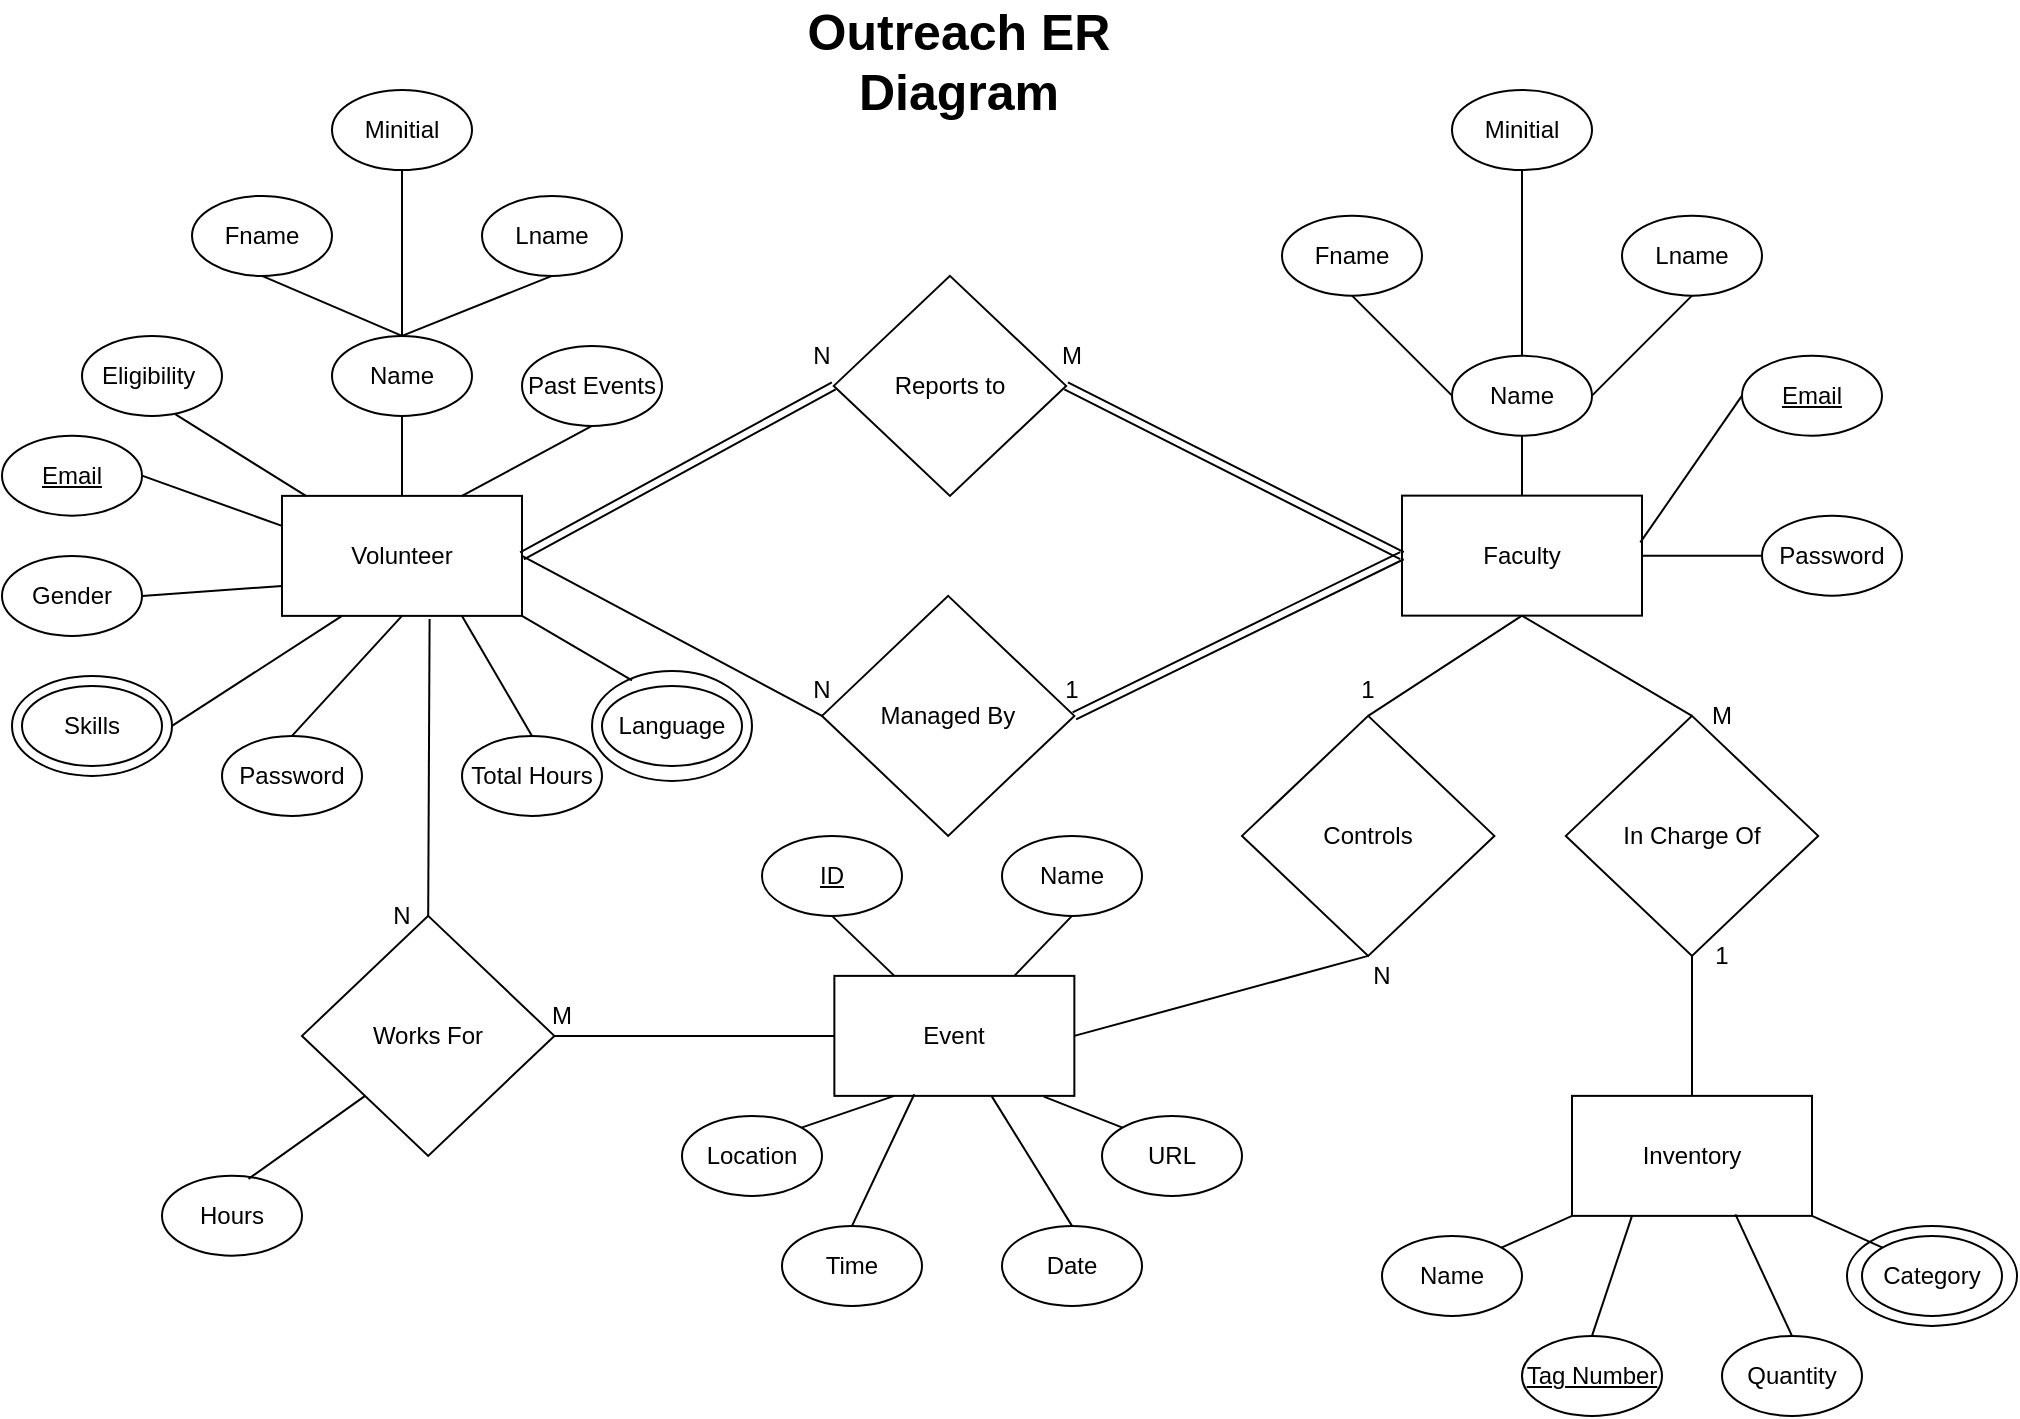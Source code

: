 <mxfile version="12.7.2" type="github"><diagram id="C5RBs43oDa-KdzZeNtuy" name="Page-1"><mxGraphModel dx="1186" dy="678" grid="1" gridSize="10" guides="1" tooltips="1" connect="1" arrows="1" fold="1" page="1" pageScale="1" pageWidth="1169" pageHeight="827" math="0" shadow="0"><root><mxCell id="WIyWlLk6GJQsqaUBKTNV-0"/><mxCell id="WIyWlLk6GJQsqaUBKTNV-1" parent="WIyWlLk6GJQsqaUBKTNV-0"/><mxCell id="WpqvaXjn4N4Qf2wbFjVm-0" value="&lt;font size=&quot;1&quot;&gt;&lt;b style=&quot;font-size: 25px&quot;&gt;Outreach ER Diagram&lt;/b&gt;&lt;/font&gt;" style="text;html=1;strokeColor=none;fillColor=none;align=center;verticalAlign=middle;whiteSpace=wrap;rounded=0;" parent="WIyWlLk6GJQsqaUBKTNV-1" vertex="1"><mxGeometry x="480" y="50.0" width="196.86" height="50" as="geometry"/></mxCell><mxCell id="WpqvaXjn4N4Qf2wbFjVm-1" value="Reports to" style="rhombus;whiteSpace=wrap;html=1;" parent="WIyWlLk6GJQsqaUBKTNV-1" vertex="1"><mxGeometry x="515.89" y="182.94" width="116.18" height="110" as="geometry"/></mxCell><mxCell id="WpqvaXjn4N4Qf2wbFjVm-2" value="Managed By" style="rhombus;whiteSpace=wrap;html=1;" parent="WIyWlLk6GJQsqaUBKTNV-1" vertex="1"><mxGeometry x="510.0" y="342.94" width="126.18" height="120" as="geometry"/></mxCell><mxCell id="WpqvaXjn4N4Qf2wbFjVm-3" value="Faculty" style="rounded=0;whiteSpace=wrap;html=1;" parent="WIyWlLk6GJQsqaUBKTNV-1" vertex="1"><mxGeometry x="800" y="292.82" width="120" height="60" as="geometry"/></mxCell><mxCell id="WpqvaXjn4N4Qf2wbFjVm-4" value="Name" style="ellipse;whiteSpace=wrap;html=1;" parent="WIyWlLk6GJQsqaUBKTNV-1" vertex="1"><mxGeometry x="825" y="222.82" width="70" height="40" as="geometry"/></mxCell><mxCell id="WpqvaXjn4N4Qf2wbFjVm-5" value="Lname" style="ellipse;whiteSpace=wrap;html=1;" parent="WIyWlLk6GJQsqaUBKTNV-1" vertex="1"><mxGeometry x="910" y="152.82" width="70" height="40" as="geometry"/></mxCell><mxCell id="WpqvaXjn4N4Qf2wbFjVm-6" value="Fname" style="ellipse;whiteSpace=wrap;html=1;" parent="WIyWlLk6GJQsqaUBKTNV-1" vertex="1"><mxGeometry x="740" y="152.82" width="70" height="40" as="geometry"/></mxCell><mxCell id="WpqvaXjn4N4Qf2wbFjVm-7" value="&lt;u&gt;Email&lt;/u&gt;" style="ellipse;whiteSpace=wrap;html=1;" parent="WIyWlLk6GJQsqaUBKTNV-1" vertex="1"><mxGeometry x="970" y="222.82" width="70" height="40" as="geometry"/></mxCell><mxCell id="WpqvaXjn4N4Qf2wbFjVm-8" value="Password" style="ellipse;whiteSpace=wrap;html=1;" parent="WIyWlLk6GJQsqaUBKTNV-1" vertex="1"><mxGeometry x="980" y="302.82" width="70" height="40" as="geometry"/></mxCell><mxCell id="WpqvaXjn4N4Qf2wbFjVm-10" value="" style="shape=link;html=1;entryX=1;entryY=0.5;entryDx=0;entryDy=0;exitX=0;exitY=0.5;exitDx=0;exitDy=0;" parent="WIyWlLk6GJQsqaUBKTNV-1" source="WpqvaXjn4N4Qf2wbFjVm-3" target="WpqvaXjn4N4Qf2wbFjVm-1" edge="1"><mxGeometry width="50" height="50" relative="1" as="geometry"><mxPoint x="479.71" y="532.94" as="sourcePoint"/><mxPoint x="529.71" y="482.94" as="targetPoint"/></mxGeometry></mxCell><mxCell id="WpqvaXjn4N4Qf2wbFjVm-11" value="" style="shape=link;html=1;entryX=1;entryY=0.5;entryDx=0;entryDy=0;exitX=0;exitY=0.5;exitDx=0;exitDy=0;" parent="WIyWlLk6GJQsqaUBKTNV-1" source="WpqvaXjn4N4Qf2wbFjVm-3" target="WpqvaXjn4N4Qf2wbFjVm-2" edge="1"><mxGeometry width="50" height="50" relative="1" as="geometry"><mxPoint x="769.71" y="322.94" as="sourcePoint"/><mxPoint x="642.07" y="247.94" as="targetPoint"/></mxGeometry></mxCell><mxCell id="WpqvaXjn4N4Qf2wbFjVm-12" value="" style="endArrow=none;html=1;entryX=0.5;entryY=0;entryDx=0;entryDy=0;exitX=0.5;exitY=1;exitDx=0;exitDy=0;" parent="WIyWlLk6GJQsqaUBKTNV-1" source="WpqvaXjn4N4Qf2wbFjVm-4" target="WpqvaXjn4N4Qf2wbFjVm-3" edge="1"><mxGeometry width="50" height="50" relative="1" as="geometry"><mxPoint x="390" y="572.82" as="sourcePoint"/><mxPoint x="440" y="522.82" as="targetPoint"/></mxGeometry></mxCell><mxCell id="WpqvaXjn4N4Qf2wbFjVm-13" value="" style="endArrow=none;html=1;entryX=0.5;entryY=1;entryDx=0;entryDy=0;exitX=0;exitY=0.5;exitDx=0;exitDy=0;" parent="WIyWlLk6GJQsqaUBKTNV-1" source="WpqvaXjn4N4Qf2wbFjVm-4" target="WpqvaXjn4N4Qf2wbFjVm-6" edge="1"><mxGeometry width="50" height="50" relative="1" as="geometry"><mxPoint x="870" y="272.82" as="sourcePoint"/><mxPoint x="870" y="302.82" as="targetPoint"/></mxGeometry></mxCell><mxCell id="WpqvaXjn4N4Qf2wbFjVm-14" value="" style="endArrow=none;html=1;entryX=0.5;entryY=1;entryDx=0;entryDy=0;exitX=1;exitY=0.5;exitDx=0;exitDy=0;" parent="WIyWlLk6GJQsqaUBKTNV-1" source="WpqvaXjn4N4Qf2wbFjVm-4" target="WpqvaXjn4N4Qf2wbFjVm-5" edge="1"><mxGeometry width="50" height="50" relative="1" as="geometry"><mxPoint x="880" y="282.82" as="sourcePoint"/><mxPoint x="880" y="312.82" as="targetPoint"/></mxGeometry></mxCell><mxCell id="WpqvaXjn4N4Qf2wbFjVm-15" value="" style="endArrow=none;html=1;entryX=0.993;entryY=0.39;entryDx=0;entryDy=0;exitX=0;exitY=0.5;exitDx=0;exitDy=0;entryPerimeter=0;" parent="WIyWlLk6GJQsqaUBKTNV-1" source="WpqvaXjn4N4Qf2wbFjVm-7" target="WpqvaXjn4N4Qf2wbFjVm-3" edge="1"><mxGeometry width="50" height="50" relative="1" as="geometry"><mxPoint x="890" y="292.82" as="sourcePoint"/><mxPoint x="890" y="322.82" as="targetPoint"/></mxGeometry></mxCell><mxCell id="WpqvaXjn4N4Qf2wbFjVm-16" value="" style="endArrow=none;html=1;entryX=1;entryY=0.5;entryDx=0;entryDy=0;exitX=0;exitY=0.5;exitDx=0;exitDy=0;" parent="WIyWlLk6GJQsqaUBKTNV-1" source="WpqvaXjn4N4Qf2wbFjVm-8" target="WpqvaXjn4N4Qf2wbFjVm-3" edge="1"><mxGeometry width="50" height="50" relative="1" as="geometry"><mxPoint x="900" y="302.82" as="sourcePoint"/><mxPoint x="900" y="332.82" as="targetPoint"/></mxGeometry></mxCell><mxCell id="WpqvaXjn4N4Qf2wbFjVm-17" value="Volunteer" style="rounded=0;whiteSpace=wrap;html=1;" parent="WIyWlLk6GJQsqaUBKTNV-1" vertex="1"><mxGeometry x="240" y="292.94" width="120" height="60" as="geometry"/></mxCell><mxCell id="WpqvaXjn4N4Qf2wbFjVm-18" value="" style="shape=link;html=1;entryX=0;entryY=0.5;entryDx=0;entryDy=0;exitX=1;exitY=0.5;exitDx=0;exitDy=0;" parent="WIyWlLk6GJQsqaUBKTNV-1" source="WpqvaXjn4N4Qf2wbFjVm-17" target="WpqvaXjn4N4Qf2wbFjVm-1" edge="1"><mxGeometry width="50" height="50" relative="1" as="geometry"><mxPoint x="240" y="532.94" as="sourcePoint"/><mxPoint x="290" y="482.94" as="targetPoint"/></mxGeometry></mxCell><mxCell id="WpqvaXjn4N4Qf2wbFjVm-19" value="" style="endArrow=none;html=1;entryX=1;entryY=0.5;entryDx=0;entryDy=0;exitX=0;exitY=0.5;exitDx=0;exitDy=0;" parent="WIyWlLk6GJQsqaUBKTNV-1" source="WpqvaXjn4N4Qf2wbFjVm-2" target="WpqvaXjn4N4Qf2wbFjVm-17" edge="1"><mxGeometry width="50" height="50" relative="1" as="geometry"><mxPoint x="240" y="532.94" as="sourcePoint"/><mxPoint x="290" y="482.94" as="targetPoint"/></mxGeometry></mxCell><mxCell id="WpqvaXjn4N4Qf2wbFjVm-20" value="Password" style="ellipse;whiteSpace=wrap;html=1;" parent="WIyWlLk6GJQsqaUBKTNV-1" vertex="1"><mxGeometry x="210" y="412.94" width="70" height="40" as="geometry"/></mxCell><mxCell id="WpqvaXjn4N4Qf2wbFjVm-21" value="Total Hours" style="ellipse;whiteSpace=wrap;html=1;" parent="WIyWlLk6GJQsqaUBKTNV-1" vertex="1"><mxGeometry x="330" y="412.94" width="70" height="40" as="geometry"/></mxCell><mxCell id="WpqvaXjn4N4Qf2wbFjVm-22" value="Skills" style="ellipse;whiteSpace=wrap;html=1;" parent="WIyWlLk6GJQsqaUBKTNV-1" vertex="1"><mxGeometry x="110" y="387.94" width="70" height="40" as="geometry"/></mxCell><mxCell id="WpqvaXjn4N4Qf2wbFjVm-23" value="Gender" style="ellipse;whiteSpace=wrap;html=1;" parent="WIyWlLk6GJQsqaUBKTNV-1" vertex="1"><mxGeometry x="100" y="322.94" width="70" height="40" as="geometry"/></mxCell><mxCell id="WpqvaXjn4N4Qf2wbFjVm-24" value="&lt;u&gt;Email&lt;/u&gt;" style="ellipse;whiteSpace=wrap;html=1;" parent="WIyWlLk6GJQsqaUBKTNV-1" vertex="1"><mxGeometry x="100" y="262.82" width="70" height="40" as="geometry"/></mxCell><mxCell id="WpqvaXjn4N4Qf2wbFjVm-25" value="Eligibility&amp;nbsp;" style="ellipse;whiteSpace=wrap;html=1;" parent="WIyWlLk6GJQsqaUBKTNV-1" vertex="1"><mxGeometry x="140" y="212.94" width="70" height="40" as="geometry"/></mxCell><mxCell id="WpqvaXjn4N4Qf2wbFjVm-26" value="Name" style="ellipse;whiteSpace=wrap;html=1;" parent="WIyWlLk6GJQsqaUBKTNV-1" vertex="1"><mxGeometry x="265" y="212.94" width="70" height="40" as="geometry"/></mxCell><mxCell id="WpqvaXjn4N4Qf2wbFjVm-27" value="Fname" style="ellipse;whiteSpace=wrap;html=1;" parent="WIyWlLk6GJQsqaUBKTNV-1" vertex="1"><mxGeometry x="195" y="142.94" width="70" height="40" as="geometry"/></mxCell><mxCell id="WpqvaXjn4N4Qf2wbFjVm-28" value="Lname" style="ellipse;whiteSpace=wrap;html=1;" parent="WIyWlLk6GJQsqaUBKTNV-1" vertex="1"><mxGeometry x="340" y="142.94" width="70" height="40" as="geometry"/></mxCell><mxCell id="WpqvaXjn4N4Qf2wbFjVm-29" value="Past Events" style="ellipse;whiteSpace=wrap;html=1;" parent="WIyWlLk6GJQsqaUBKTNV-1" vertex="1"><mxGeometry x="360" y="217.94" width="70" height="40" as="geometry"/></mxCell><mxCell id="WpqvaXjn4N4Qf2wbFjVm-30" value="" style="ellipse;whiteSpace=wrap;html=1;fillColor=none;" parent="WIyWlLk6GJQsqaUBKTNV-1" vertex="1"><mxGeometry x="105" y="382.94" width="80" height="50" as="geometry"/></mxCell><mxCell id="WpqvaXjn4N4Qf2wbFjVm-31" value="" style="endArrow=none;html=1;entryX=0.75;entryY=1;entryDx=0;entryDy=0;exitX=0.5;exitY=0;exitDx=0;exitDy=0;" parent="WIyWlLk6GJQsqaUBKTNV-1" source="WpqvaXjn4N4Qf2wbFjVm-21" target="WpqvaXjn4N4Qf2wbFjVm-17" edge="1"><mxGeometry width="50" height="50" relative="1" as="geometry"><mxPoint x="100" y="532.94" as="sourcePoint"/><mxPoint x="150" y="482.94" as="targetPoint"/></mxGeometry></mxCell><mxCell id="WpqvaXjn4N4Qf2wbFjVm-33" value="" style="endArrow=none;html=1;exitX=0.5;exitY=0;exitDx=0;exitDy=0;entryX=0.5;entryY=1;entryDx=0;entryDy=0;" parent="WIyWlLk6GJQsqaUBKTNV-1" source="WpqvaXjn4N4Qf2wbFjVm-20" target="WpqvaXjn4N4Qf2wbFjVm-17" edge="1"><mxGeometry width="50" height="50" relative="1" as="geometry"><mxPoint x="345" y="422.94" as="sourcePoint"/><mxPoint x="300" y="382.94" as="targetPoint"/></mxGeometry></mxCell><mxCell id="WpqvaXjn4N4Qf2wbFjVm-34" value="" style="endArrow=none;html=1;exitX=1;exitY=0.5;exitDx=0;exitDy=0;entryX=0.25;entryY=1;entryDx=0;entryDy=0;" parent="WIyWlLk6GJQsqaUBKTNV-1" source="WpqvaXjn4N4Qf2wbFjVm-30" target="WpqvaXjn4N4Qf2wbFjVm-17" edge="1"><mxGeometry width="50" height="50" relative="1" as="geometry"><mxPoint x="355" y="432.94" as="sourcePoint"/><mxPoint x="360" y="382.94" as="targetPoint"/></mxGeometry></mxCell><mxCell id="WpqvaXjn4N4Qf2wbFjVm-35" value="" style="endArrow=none;html=1;entryX=0;entryY=0.75;entryDx=0;entryDy=0;exitX=1;exitY=0.5;exitDx=0;exitDy=0;" parent="WIyWlLk6GJQsqaUBKTNV-1" source="WpqvaXjn4N4Qf2wbFjVm-23" target="WpqvaXjn4N4Qf2wbFjVm-17" edge="1"><mxGeometry width="50" height="50" relative="1" as="geometry"><mxPoint x="100" y="532.94" as="sourcePoint"/><mxPoint x="150" y="482.94" as="targetPoint"/></mxGeometry></mxCell><mxCell id="WpqvaXjn4N4Qf2wbFjVm-36" value="" style="endArrow=none;html=1;entryX=0;entryY=0.25;entryDx=0;entryDy=0;exitX=1;exitY=0.5;exitDx=0;exitDy=0;" parent="WIyWlLk6GJQsqaUBKTNV-1" source="WpqvaXjn4N4Qf2wbFjVm-24" target="WpqvaXjn4N4Qf2wbFjVm-17" edge="1"><mxGeometry width="50" height="50" relative="1" as="geometry"><mxPoint x="180" y="352.94" as="sourcePoint"/><mxPoint x="250" y="347.94" as="targetPoint"/></mxGeometry></mxCell><mxCell id="WpqvaXjn4N4Qf2wbFjVm-37" value="" style="endArrow=none;html=1;exitX=0.668;exitY=0.982;exitDx=0;exitDy=0;exitPerimeter=0;" parent="WIyWlLk6GJQsqaUBKTNV-1" source="WpqvaXjn4N4Qf2wbFjVm-25" target="WpqvaXjn4N4Qf2wbFjVm-17" edge="1"><mxGeometry width="50" height="50" relative="1" as="geometry"><mxPoint x="180" y="292.82" as="sourcePoint"/><mxPoint x="252.04" y="341.04" as="targetPoint"/></mxGeometry></mxCell><mxCell id="WpqvaXjn4N4Qf2wbFjVm-38" value="" style="endArrow=none;html=1;entryX=0.5;entryY=1;entryDx=0;entryDy=0;exitX=0.75;exitY=0;exitDx=0;exitDy=0;" parent="WIyWlLk6GJQsqaUBKTNV-1" source="WpqvaXjn4N4Qf2wbFjVm-17" target="WpqvaXjn4N4Qf2wbFjVm-29" edge="1"><mxGeometry width="50" height="50" relative="1" as="geometry"><mxPoint x="100" y="532.94" as="sourcePoint"/><mxPoint x="150" y="482.94" as="targetPoint"/></mxGeometry></mxCell><mxCell id="WpqvaXjn4N4Qf2wbFjVm-39" value="" style="endArrow=none;html=1;entryX=0.5;entryY=1;entryDx=0;entryDy=0;exitX=0.5;exitY=0;exitDx=0;exitDy=0;" parent="WIyWlLk6GJQsqaUBKTNV-1" source="WpqvaXjn4N4Qf2wbFjVm-17" target="WpqvaXjn4N4Qf2wbFjVm-26" edge="1"><mxGeometry width="50" height="50" relative="1" as="geometry"><mxPoint x="100" y="532.94" as="sourcePoint"/><mxPoint x="150" y="482.94" as="targetPoint"/></mxGeometry></mxCell><mxCell id="WpqvaXjn4N4Qf2wbFjVm-40" value="" style="endArrow=none;html=1;entryX=0.5;entryY=1;entryDx=0;entryDy=0;exitX=0.5;exitY=0;exitDx=0;exitDy=0;" parent="WIyWlLk6GJQsqaUBKTNV-1" source="WpqvaXjn4N4Qf2wbFjVm-26" target="WpqvaXjn4N4Qf2wbFjVm-27" edge="1"><mxGeometry width="50" height="50" relative="1" as="geometry"><mxPoint x="100" y="532.94" as="sourcePoint"/><mxPoint x="150" y="482.94" as="targetPoint"/></mxGeometry></mxCell><mxCell id="WpqvaXjn4N4Qf2wbFjVm-41" value="" style="endArrow=none;html=1;entryX=0.5;entryY=1;entryDx=0;entryDy=0;exitX=0.5;exitY=0;exitDx=0;exitDy=0;" parent="WIyWlLk6GJQsqaUBKTNV-1" source="WpqvaXjn4N4Qf2wbFjVm-26" target="WpqvaXjn4N4Qf2wbFjVm-28" edge="1"><mxGeometry width="50" height="50" relative="1" as="geometry"><mxPoint x="310" y="222.94" as="sourcePoint"/><mxPoint x="240" y="192.94" as="targetPoint"/></mxGeometry></mxCell><mxCell id="WpqvaXjn4N4Qf2wbFjVm-42" value="Works For" style="rhombus;whiteSpace=wrap;html=1;" parent="WIyWlLk6GJQsqaUBKTNV-1" vertex="1"><mxGeometry x="250.0" y="502.94" width="126.18" height="120" as="geometry"/></mxCell><mxCell id="WpqvaXjn4N4Qf2wbFjVm-43" value="Controls" style="rhombus;whiteSpace=wrap;html=1;" parent="WIyWlLk6GJQsqaUBKTNV-1" vertex="1"><mxGeometry x="720" y="402.94" width="126.18" height="120" as="geometry"/></mxCell><mxCell id="WpqvaXjn4N4Qf2wbFjVm-44" value="&lt;span style=&quot;font-weight: normal&quot;&gt;Event&lt;/span&gt;" style="rounded=0;whiteSpace=wrap;html=1;fontStyle=1" parent="WIyWlLk6GJQsqaUBKTNV-1" vertex="1"><mxGeometry x="516.18" y="532.94" width="120" height="60" as="geometry"/></mxCell><mxCell id="WpqvaXjn4N4Qf2wbFjVm-45" value="" style="endArrow=none;html=1;entryX=0.5;entryY=0;entryDx=0;entryDy=0;exitX=0.615;exitY=1.027;exitDx=0;exitDy=0;exitPerimeter=0;" parent="WIyWlLk6GJQsqaUBKTNV-1" source="WpqvaXjn4N4Qf2wbFjVm-17" target="WpqvaXjn4N4Qf2wbFjVm-42" edge="1"><mxGeometry width="50" height="50" relative="1" as="geometry"><mxPoint x="340" y="412.94" as="sourcePoint"/><mxPoint x="150" y="642.94" as="targetPoint"/></mxGeometry></mxCell><mxCell id="WpqvaXjn4N4Qf2wbFjVm-46" value="" style="endArrow=none;html=1;entryX=1;entryY=0.5;entryDx=0;entryDy=0;exitX=0;exitY=0.5;exitDx=0;exitDy=0;" parent="WIyWlLk6GJQsqaUBKTNV-1" source="WpqvaXjn4N4Qf2wbFjVm-44" target="WpqvaXjn4N4Qf2wbFjVm-42" edge="1"><mxGeometry width="50" height="50" relative="1" as="geometry"><mxPoint x="100" y="692.94" as="sourcePoint"/><mxPoint x="150" y="642.94" as="targetPoint"/></mxGeometry></mxCell><mxCell id="WpqvaXjn4N4Qf2wbFjVm-47" value="" style="endArrow=none;html=1;entryX=1;entryY=0.5;entryDx=0;entryDy=0;exitX=0.5;exitY=1;exitDx=0;exitDy=0;" parent="WIyWlLk6GJQsqaUBKTNV-1" source="WpqvaXjn4N4Qf2wbFjVm-43" target="WpqvaXjn4N4Qf2wbFjVm-44" edge="1"><mxGeometry width="50" height="50" relative="1" as="geometry"><mxPoint x="585" y="572.94" as="sourcePoint"/><mxPoint x="525.89" y="572.94" as="targetPoint"/></mxGeometry></mxCell><mxCell id="WpqvaXjn4N4Qf2wbFjVm-48" value="" style="endArrow=none;html=1;entryX=0.5;entryY=0;entryDx=0;entryDy=0;exitX=0.5;exitY=1;exitDx=0;exitDy=0;" parent="WIyWlLk6GJQsqaUBKTNV-1" source="WpqvaXjn4N4Qf2wbFjVm-3" target="WpqvaXjn4N4Qf2wbFjVm-43" edge="1"><mxGeometry width="50" height="50" relative="1" as="geometry"><mxPoint x="100" y="692.94" as="sourcePoint"/><mxPoint x="150" y="642.94" as="targetPoint"/></mxGeometry></mxCell><mxCell id="WpqvaXjn4N4Qf2wbFjVm-49" value="In Charge Of" style="rhombus;whiteSpace=wrap;html=1;" parent="WIyWlLk6GJQsqaUBKTNV-1" vertex="1"><mxGeometry x="881.91" y="402.94" width="126.18" height="120" as="geometry"/></mxCell><mxCell id="WpqvaXjn4N4Qf2wbFjVm-50" value="" style="endArrow=none;html=1;entryX=0.5;entryY=0;entryDx=0;entryDy=0;exitX=0.5;exitY=1;exitDx=0;exitDy=0;" parent="WIyWlLk6GJQsqaUBKTNV-1" source="WpqvaXjn4N4Qf2wbFjVm-3" target="WpqvaXjn4N4Qf2wbFjVm-49" edge="1"><mxGeometry width="50" height="50" relative="1" as="geometry"><mxPoint x="100" y="692.94" as="sourcePoint"/><mxPoint x="150" y="642.94" as="targetPoint"/></mxGeometry></mxCell><mxCell id="WpqvaXjn4N4Qf2wbFjVm-51" value="Inventory" style="rounded=0;whiteSpace=wrap;html=1;" parent="WIyWlLk6GJQsqaUBKTNV-1" vertex="1"><mxGeometry x="885" y="592.94" width="120" height="60" as="geometry"/></mxCell><mxCell id="WpqvaXjn4N4Qf2wbFjVm-52" value="" style="endArrow=none;html=1;entryX=0.5;entryY=1;entryDx=0;entryDy=0;exitX=0.5;exitY=0;exitDx=0;exitDy=0;" parent="WIyWlLk6GJQsqaUBKTNV-1" source="WpqvaXjn4N4Qf2wbFjVm-51" target="WpqvaXjn4N4Qf2wbFjVm-49" edge="1"><mxGeometry width="50" height="50" relative="1" as="geometry"><mxPoint x="100" y="722.94" as="sourcePoint"/><mxPoint x="150" y="672.94" as="targetPoint"/></mxGeometry></mxCell><mxCell id="WpqvaXjn4N4Qf2wbFjVm-55" value="Language" style="ellipse;whiteSpace=wrap;html=1;" parent="WIyWlLk6GJQsqaUBKTNV-1" vertex="1"><mxGeometry x="400" y="387.94" width="70" height="40" as="geometry"/></mxCell><mxCell id="WpqvaXjn4N4Qf2wbFjVm-57" value="" style="ellipse;whiteSpace=wrap;html=1;fillColor=none;" parent="WIyWlLk6GJQsqaUBKTNV-1" vertex="1"><mxGeometry x="395" y="380.44" width="80" height="55" as="geometry"/></mxCell><mxCell id="WpqvaXjn4N4Qf2wbFjVm-58" value="" style="endArrow=none;html=1;entryX=1;entryY=1;entryDx=0;entryDy=0;exitX=0.25;exitY=0.086;exitDx=0;exitDy=0;exitPerimeter=0;" parent="WIyWlLk6GJQsqaUBKTNV-1" source="WpqvaXjn4N4Qf2wbFjVm-57" target="WpqvaXjn4N4Qf2wbFjVm-17" edge="1"><mxGeometry width="50" height="50" relative="1" as="geometry"><mxPoint x="100" y="722.94" as="sourcePoint"/><mxPoint x="150" y="672.94" as="targetPoint"/></mxGeometry></mxCell><mxCell id="WpqvaXjn4N4Qf2wbFjVm-59" value="Name" style="ellipse;whiteSpace=wrap;html=1;" parent="WIyWlLk6GJQsqaUBKTNV-1" vertex="1"><mxGeometry x="790" y="662.94" width="70" height="40" as="geometry"/></mxCell><mxCell id="WpqvaXjn4N4Qf2wbFjVm-60" value="&lt;u&gt;Tag Number&lt;/u&gt;" style="ellipse;whiteSpace=wrap;html=1;" parent="WIyWlLk6GJQsqaUBKTNV-1" vertex="1"><mxGeometry x="860" y="712.94" width="70" height="40" as="geometry"/></mxCell><mxCell id="WpqvaXjn4N4Qf2wbFjVm-61" value="Quantity" style="ellipse;whiteSpace=wrap;html=1;" parent="WIyWlLk6GJQsqaUBKTNV-1" vertex="1"><mxGeometry x="960" y="712.94" width="70" height="40" as="geometry"/></mxCell><mxCell id="WpqvaXjn4N4Qf2wbFjVm-62" value="Category" style="ellipse;whiteSpace=wrap;html=1;" parent="WIyWlLk6GJQsqaUBKTNV-1" vertex="1"><mxGeometry x="1030" y="662.94" width="70" height="40" as="geometry"/></mxCell><mxCell id="WpqvaXjn4N4Qf2wbFjVm-63" value="" style="endArrow=none;html=1;entryX=0;entryY=1;entryDx=0;entryDy=0;exitX=1;exitY=0;exitDx=0;exitDy=0;" parent="WIyWlLk6GJQsqaUBKTNV-1" source="WpqvaXjn4N4Qf2wbFjVm-59" target="WpqvaXjn4N4Qf2wbFjVm-51" edge="1"><mxGeometry width="50" height="50" relative="1" as="geometry"><mxPoint x="100" y="822.94" as="sourcePoint"/><mxPoint x="150" y="772.94" as="targetPoint"/></mxGeometry></mxCell><mxCell id="WpqvaXjn4N4Qf2wbFjVm-64" value="" style="endArrow=none;html=1;entryX=1;entryY=1;entryDx=0;entryDy=0;exitX=0;exitY=0;exitDx=0;exitDy=0;" parent="WIyWlLk6GJQsqaUBKTNV-1" source="WpqvaXjn4N4Qf2wbFjVm-62" target="WpqvaXjn4N4Qf2wbFjVm-51" edge="1"><mxGeometry width="50" height="50" relative="1" as="geometry"><mxPoint x="859.431" y="678.618" as="sourcePoint"/><mxPoint x="895" y="662.94" as="targetPoint"/></mxGeometry></mxCell><mxCell id="WpqvaXjn4N4Qf2wbFjVm-65" value="" style="endArrow=none;html=1;entryX=0.25;entryY=1;entryDx=0;entryDy=0;exitX=0.5;exitY=0;exitDx=0;exitDy=0;" parent="WIyWlLk6GJQsqaUBKTNV-1" source="WpqvaXjn4N4Qf2wbFjVm-60" target="WpqvaXjn4N4Qf2wbFjVm-51" edge="1"><mxGeometry width="50" height="50" relative="1" as="geometry"><mxPoint x="900" y="702.94" as="sourcePoint"/><mxPoint x="905" y="672.94" as="targetPoint"/></mxGeometry></mxCell><mxCell id="WpqvaXjn4N4Qf2wbFjVm-66" value="" style="endArrow=none;html=1;entryX=0.681;entryY=0.988;entryDx=0;entryDy=0;exitX=0.5;exitY=0;exitDx=0;exitDy=0;entryPerimeter=0;" parent="WIyWlLk6GJQsqaUBKTNV-1" source="WpqvaXjn4N4Qf2wbFjVm-61" target="WpqvaXjn4N4Qf2wbFjVm-51" edge="1"><mxGeometry width="50" height="50" relative="1" as="geometry"><mxPoint x="879.431" y="698.618" as="sourcePoint"/><mxPoint x="915" y="682.94" as="targetPoint"/></mxGeometry></mxCell><mxCell id="WpqvaXjn4N4Qf2wbFjVm-67" value="" style="ellipse;whiteSpace=wrap;html=1;fillColor=none;" parent="WIyWlLk6GJQsqaUBKTNV-1" vertex="1"><mxGeometry x="1022.5" y="657.94" width="85" height="50" as="geometry"/></mxCell><mxCell id="WpqvaXjn4N4Qf2wbFjVm-68" value="Location" style="ellipse;whiteSpace=wrap;html=1;" parent="WIyWlLk6GJQsqaUBKTNV-1" vertex="1"><mxGeometry x="440" y="602.94" width="70" height="40" as="geometry"/></mxCell><mxCell id="WpqvaXjn4N4Qf2wbFjVm-69" value="Time" style="ellipse;whiteSpace=wrap;html=1;" parent="WIyWlLk6GJQsqaUBKTNV-1" vertex="1"><mxGeometry x="490" y="657.94" width="70" height="40" as="geometry"/></mxCell><mxCell id="WpqvaXjn4N4Qf2wbFjVm-70" value="Date" style="ellipse;whiteSpace=wrap;html=1;" parent="WIyWlLk6GJQsqaUBKTNV-1" vertex="1"><mxGeometry x="600" y="657.94" width="70" height="40" as="geometry"/></mxCell><mxCell id="WpqvaXjn4N4Qf2wbFjVm-73" value="URL" style="ellipse;whiteSpace=wrap;html=1;" parent="WIyWlLk6GJQsqaUBKTNV-1" vertex="1"><mxGeometry x="650" y="602.94" width="70" height="40" as="geometry"/></mxCell><mxCell id="WpqvaXjn4N4Qf2wbFjVm-74" value="&lt;u&gt;ID&lt;/u&gt;" style="ellipse;whiteSpace=wrap;html=1;" parent="WIyWlLk6GJQsqaUBKTNV-1" vertex="1"><mxGeometry x="480" y="462.94" width="70" height="40" as="geometry"/></mxCell><mxCell id="WpqvaXjn4N4Qf2wbFjVm-75" value="Name" style="ellipse;whiteSpace=wrap;html=1;" parent="WIyWlLk6GJQsqaUBKTNV-1" vertex="1"><mxGeometry x="600" y="462.94" width="70" height="40" as="geometry"/></mxCell><mxCell id="WpqvaXjn4N4Qf2wbFjVm-76" value="Hours" style="ellipse;whiteSpace=wrap;html=1;" parent="WIyWlLk6GJQsqaUBKTNV-1" vertex="1"><mxGeometry x="180" y="632.82" width="70" height="40" as="geometry"/></mxCell><mxCell id="WpqvaXjn4N4Qf2wbFjVm-77" value="" style="endArrow=none;html=1;entryX=0;entryY=1;entryDx=0;entryDy=0;exitX=0.618;exitY=0.041;exitDx=0;exitDy=0;exitPerimeter=0;" parent="WIyWlLk6GJQsqaUBKTNV-1" source="WpqvaXjn4N4Qf2wbFjVm-76" target="WpqvaXjn4N4Qf2wbFjVm-42" edge="1"><mxGeometry width="50" height="50" relative="1" as="geometry"><mxPoint x="100" y="822.82" as="sourcePoint"/><mxPoint x="150" y="772.82" as="targetPoint"/></mxGeometry></mxCell><mxCell id="WpqvaXjn4N4Qf2wbFjVm-78" value="" style="endArrow=none;html=1;entryX=0.5;entryY=1;entryDx=0;entryDy=0;exitX=0.25;exitY=0;exitDx=0;exitDy=0;" parent="WIyWlLk6GJQsqaUBKTNV-1" source="WpqvaXjn4N4Qf2wbFjVm-44" target="WpqvaXjn4N4Qf2wbFjVm-74" edge="1"><mxGeometry width="50" height="50" relative="1" as="geometry"><mxPoint x="100" y="822.82" as="sourcePoint"/><mxPoint x="150" y="772.82" as="targetPoint"/></mxGeometry></mxCell><mxCell id="WpqvaXjn4N4Qf2wbFjVm-79" value="" style="endArrow=none;html=1;entryX=0.5;entryY=1;entryDx=0;entryDy=0;exitX=0.75;exitY=0;exitDx=0;exitDy=0;" parent="WIyWlLk6GJQsqaUBKTNV-1" source="WpqvaXjn4N4Qf2wbFjVm-44" target="WpqvaXjn4N4Qf2wbFjVm-75" edge="1"><mxGeometry width="50" height="50" relative="1" as="geometry"><mxPoint x="556.18" y="542.94" as="sourcePoint"/><mxPoint x="525" y="512.94" as="targetPoint"/></mxGeometry></mxCell><mxCell id="WpqvaXjn4N4Qf2wbFjVm-80" value="" style="endArrow=none;html=1;entryX=1;entryY=0;entryDx=0;entryDy=0;exitX=0.25;exitY=1;exitDx=0;exitDy=0;" parent="WIyWlLk6GJQsqaUBKTNV-1" source="WpqvaXjn4N4Qf2wbFjVm-44" target="WpqvaXjn4N4Qf2wbFjVm-68" edge="1"><mxGeometry width="50" height="50" relative="1" as="geometry"><mxPoint x="566.18" y="552.94" as="sourcePoint"/><mxPoint x="535" y="522.94" as="targetPoint"/></mxGeometry></mxCell><mxCell id="WpqvaXjn4N4Qf2wbFjVm-81" value="" style="endArrow=none;html=1;entryX=0.333;entryY=0.986;entryDx=0;entryDy=0;exitX=0.5;exitY=0;exitDx=0;exitDy=0;entryPerimeter=0;" parent="WIyWlLk6GJQsqaUBKTNV-1" source="WpqvaXjn4N4Qf2wbFjVm-69" target="WpqvaXjn4N4Qf2wbFjVm-44" edge="1"><mxGeometry width="50" height="50" relative="1" as="geometry"><mxPoint x="576.18" y="562.94" as="sourcePoint"/><mxPoint x="545" y="532.94" as="targetPoint"/></mxGeometry></mxCell><mxCell id="WpqvaXjn4N4Qf2wbFjVm-82" value="" style="endArrow=none;html=1;entryX=0.5;entryY=0;entryDx=0;entryDy=0;" parent="WIyWlLk6GJQsqaUBKTNV-1" source="WpqvaXjn4N4Qf2wbFjVm-44" target="WpqvaXjn4N4Qf2wbFjVm-70" edge="1"><mxGeometry width="50" height="50" relative="1" as="geometry"><mxPoint x="586.18" y="572.94" as="sourcePoint"/><mxPoint x="555" y="542.94" as="targetPoint"/></mxGeometry></mxCell><mxCell id="WpqvaXjn4N4Qf2wbFjVm-83" value="" style="endArrow=none;html=1;entryX=0.873;entryY=1.006;entryDx=0;entryDy=0;exitX=0;exitY=0;exitDx=0;exitDy=0;entryPerimeter=0;" parent="WIyWlLk6GJQsqaUBKTNV-1" source="WpqvaXjn4N4Qf2wbFjVm-73" target="WpqvaXjn4N4Qf2wbFjVm-44" edge="1"><mxGeometry width="50" height="50" relative="1" as="geometry"><mxPoint x="596.18" y="582.94" as="sourcePoint"/><mxPoint x="565" y="552.94" as="targetPoint"/></mxGeometry></mxCell><mxCell id="WpqvaXjn4N4Qf2wbFjVm-84" value="N" style="text;html=1;strokeColor=none;fillColor=none;align=center;verticalAlign=middle;whiteSpace=wrap;rounded=0;fontStyle=0" parent="WIyWlLk6GJQsqaUBKTNV-1" vertex="1"><mxGeometry x="490" y="212.94" width="40" height="20" as="geometry"/></mxCell><mxCell id="WpqvaXjn4N4Qf2wbFjVm-86" value="M&lt;span style=&quot;color: rgba(0 , 0 , 0 , 0) ; font-family: monospace ; font-size: 0px ; white-space: nowrap&quot;&gt;%3CmxGraphModel%3E%3Croot%3E%3CmxCell%20id%3D%220%22%2F%3E%3CmxCell%20id%3D%221%22%20parent%3D%220%22%2F%3E%3CmxCell%20id%3D%222%22%20value%3D%22N%22%20style%3D%22text%3Bhtml%3D1%3BstrokeColor%3Dnone%3BfillColor%3Dnone%3Balign%3Dcenter%3BverticalAlign%3Dmiddle%3BwhiteSpace%3Dwrap%3Brounded%3D0%3B%22%20vertex%3D%221%22%20parent%3D%221%22%3E%3CmxGeometry%20x%3D%22480%22%20y%3D%22170.12%22%20width%3D%2240%22%20height%3D%2220%22%20as%3D%22geometry%22%2F%3E%3C%2FmxCell%3E%3C%2Froot%3E%3C%2FmxGraphModel%3E&lt;/span&gt;" style="text;html=1;strokeColor=none;fillColor=none;align=center;verticalAlign=middle;whiteSpace=wrap;rounded=0;" parent="WIyWlLk6GJQsqaUBKTNV-1" vertex="1"><mxGeometry x="615" y="212.94" width="40" height="20" as="geometry"/></mxCell><mxCell id="WpqvaXjn4N4Qf2wbFjVm-87" value="N" style="text;html=1;strokeColor=none;fillColor=none;align=center;verticalAlign=middle;whiteSpace=wrap;rounded=0;fontStyle=0" parent="WIyWlLk6GJQsqaUBKTNV-1" vertex="1"><mxGeometry x="490" y="380.44" width="40" height="20" as="geometry"/></mxCell><mxCell id="WpqvaXjn4N4Qf2wbFjVm-88" value="1" style="text;html=1;strokeColor=none;fillColor=none;align=center;verticalAlign=middle;whiteSpace=wrap;rounded=0;fontStyle=0" parent="WIyWlLk6GJQsqaUBKTNV-1" vertex="1"><mxGeometry x="615" y="380.44" width="40" height="20" as="geometry"/></mxCell><mxCell id="WpqvaXjn4N4Qf2wbFjVm-90" value="1" style="text;html=1;strokeColor=none;fillColor=none;align=center;verticalAlign=middle;whiteSpace=wrap;rounded=0;" parent="WIyWlLk6GJQsqaUBKTNV-1" vertex="1"><mxGeometry x="763.09" y="380.44" width="40" height="20" as="geometry"/></mxCell><mxCell id="WpqvaXjn4N4Qf2wbFjVm-91" value="N" style="text;html=1;strokeColor=none;fillColor=none;align=center;verticalAlign=middle;whiteSpace=wrap;rounded=0;" parent="WIyWlLk6GJQsqaUBKTNV-1" vertex="1"><mxGeometry x="770" y="522.94" width="40" height="20" as="geometry"/></mxCell><mxCell id="WpqvaXjn4N4Qf2wbFjVm-92" value="M&lt;span style=&quot;color: rgba(0 , 0 , 0 , 0) ; font-family: monospace ; font-size: 0px ; white-space: nowrap&quot;&gt;%3CmxGraphModel%3E%3Croot%3E%3CmxCell%20id%3D%220%22%2F%3E%3CmxCell%20id%3D%221%22%20parent%3D%220%22%2F%3E%3CmxCell%20id%3D%222%22%20value%3D%22N%22%20style%3D%22text%3Bhtml%3D1%3BstrokeColor%3Dnone%3BfillColor%3Dnone%3Balign%3Dcenter%3BverticalAlign%3Dmiddle%3BwhiteSpace%3Dwrap%3Brounded%3D0%3B%22%20vertex%3D%221%22%20parent%3D%221%22%3E%3CmxGeometry%20x%3D%22480%22%20y%3D%22170.12%22%20width%3D%2240%22%20height%3D%2220%22%20as%3D%22geometry%22%2F%3E%3C%2FmxCell%3E%3C%2Froot%3E%3C%2FmxGraphModel%3E&lt;/span&gt;" style="text;html=1;strokeColor=none;fillColor=none;align=center;verticalAlign=middle;whiteSpace=wrap;rounded=0;" parent="WIyWlLk6GJQsqaUBKTNV-1" vertex="1"><mxGeometry x="940" y="392.94" width="40" height="20" as="geometry"/></mxCell><mxCell id="WpqvaXjn4N4Qf2wbFjVm-93" value="1" style="text;html=1;strokeColor=none;fillColor=none;align=center;verticalAlign=middle;whiteSpace=wrap;rounded=0;" parent="WIyWlLk6GJQsqaUBKTNV-1" vertex="1"><mxGeometry x="940" y="512.94" width="40" height="20" as="geometry"/></mxCell><mxCell id="WpqvaXjn4N4Qf2wbFjVm-95" value="N" style="text;html=1;strokeColor=none;fillColor=none;align=center;verticalAlign=middle;whiteSpace=wrap;rounded=0;fontStyle=0" parent="WIyWlLk6GJQsqaUBKTNV-1" vertex="1"><mxGeometry x="280" y="492.94" width="40" height="20" as="geometry"/></mxCell><mxCell id="WpqvaXjn4N4Qf2wbFjVm-96" value="M&lt;span style=&quot;color: rgba(0 , 0 , 0 , 0) ; font-family: monospace ; font-size: 0px ; white-space: nowrap&quot;&gt;%3CmxGraphModel%3E%3Croot%3E%3CmxCell%20id%3D%220%22%2F%3E%3CmxCell%20id%3D%221%22%20parent%3D%220%22%2F%3E%3CmxCell%20id%3D%222%22%20value%3D%22N%22%20style%3D%22text%3Bhtml%3D1%3BstrokeColor%3Dnone%3BfillColor%3Dnone%3Balign%3Dcenter%3BverticalAlign%3Dmiddle%3BwhiteSpace%3Dwrap%3Brounded%3D0%3B%22%20vertex%3D%221%22%20parent%3D%221%22%3E%3CmxGeometry%20x%3D%22480%22%20y%3D%22170.12%22%20width%3D%2240%22%20height%3D%2220%22%20as%3D%22geometry%22%2F%3E%3C%2FmxCell%3E%3C%2Froot%3E%3C%2FmxGraphModel%3E&lt;/span&gt;" style="text;html=1;strokeColor=none;fillColor=none;align=center;verticalAlign=middle;whiteSpace=wrap;rounded=0;" parent="WIyWlLk6GJQsqaUBKTNV-1" vertex="1"><mxGeometry x="360" y="542.94" width="40" height="20" as="geometry"/></mxCell><mxCell id="CYcfFciZaYC8JX1MTtvO-0" value="Minitial" style="ellipse;whiteSpace=wrap;html=1;" parent="WIyWlLk6GJQsqaUBKTNV-1" vertex="1"><mxGeometry x="265" y="90" width="70" height="40" as="geometry"/></mxCell><mxCell id="CYcfFciZaYC8JX1MTtvO-1" value="Minitial" style="ellipse;whiteSpace=wrap;html=1;" parent="WIyWlLk6GJQsqaUBKTNV-1" vertex="1"><mxGeometry x="825" y="90" width="70" height="40" as="geometry"/></mxCell><mxCell id="CYcfFciZaYC8JX1MTtvO-2" value="" style="endArrow=none;html=1;entryX=0.5;entryY=0;entryDx=0;entryDy=0;exitX=0.5;exitY=1;exitDx=0;exitDy=0;" parent="WIyWlLk6GJQsqaUBKTNV-1" source="CYcfFciZaYC8JX1MTtvO-0" target="WpqvaXjn4N4Qf2wbFjVm-26" edge="1"><mxGeometry width="50" height="50" relative="1" as="geometry"><mxPoint x="100" y="820" as="sourcePoint"/><mxPoint x="150" y="770" as="targetPoint"/></mxGeometry></mxCell><mxCell id="CYcfFciZaYC8JX1MTtvO-3" value="" style="endArrow=none;html=1;entryX=0.5;entryY=0;entryDx=0;entryDy=0;exitX=0.5;exitY=1;exitDx=0;exitDy=0;" parent="WIyWlLk6GJQsqaUBKTNV-1" source="CYcfFciZaYC8JX1MTtvO-1" target="WpqvaXjn4N4Qf2wbFjVm-4" edge="1"><mxGeometry width="50" height="50" relative="1" as="geometry"><mxPoint x="310" y="140" as="sourcePoint"/><mxPoint x="310" y="222.94" as="targetPoint"/></mxGeometry></mxCell></root></mxGraphModel></diagram></mxfile>